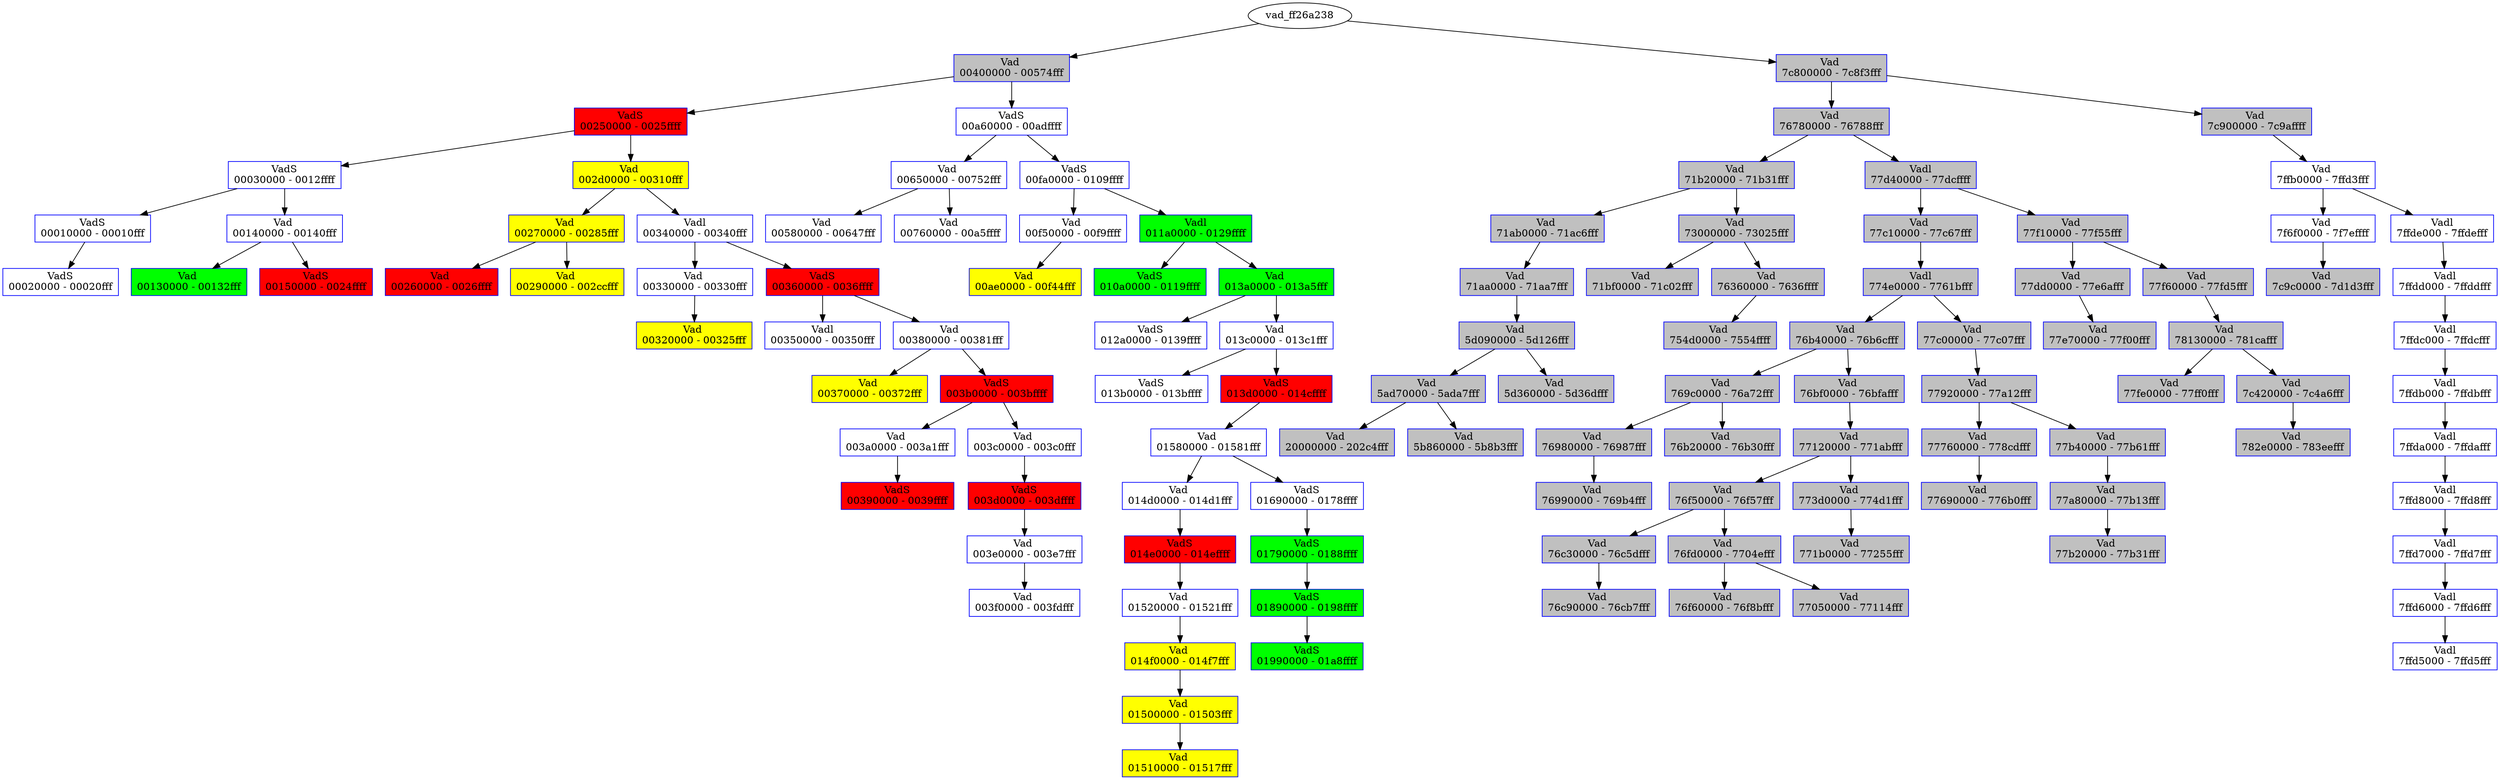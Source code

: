 /* Pid:    452 */
digraph processtree {
graph [rankdir = "TB"];
vad_ff26a238 -> vad_ff134578
vad_ff134578 [label = "{ Vad \n00400000 - 00574fff }"shape = "record" color = "blue" style = "filled" fillcolor = "gray"];
vad_ff134578 -> vad_ff3c8918
vad_ff3c8918 [label = "{ VadS\n00250000 - 0025ffff }"shape = "record" color = "blue" style = "filled" fillcolor = "red"];
vad_ff3c8918 -> vad_80f278a8
vad_80f278a8 [label = "{ VadS\n00030000 - 0012ffff }"shape = "record" color = "blue" style = "filled" fillcolor = "white"];
vad_80f278a8 -> vad_ff225628
vad_ff225628 [label = "{ VadS\n00010000 - 00010fff }"shape = "record" color = "blue" style = "filled" fillcolor = "white"];
vad_ff225628 -> vad_ff208398
vad_ff208398 [label = "{ VadS\n00020000 - 00020fff }"shape = "record" color = "blue" style = "filled" fillcolor = "white"];
vad_80f278a8 -> vad_ff136568
vad_ff136568 [label = "{ Vad \n00140000 - 00140fff }"shape = "record" color = "blue" style = "filled" fillcolor = "white"];
vad_ff136568 -> vad_ff136a90
vad_ff136a90 [label = "{ Vad \n00130000 - 00132fff }"shape = "record" color = "blue" style = "filled" fillcolor = "green"];
vad_ff136568 -> vad_80fee468
vad_80fee468 [label = "{ VadS\n00150000 - 0024ffff }"shape = "record" color = "blue" style = "filled" fillcolor = "red"];
vad_ff3c8918 -> vad_80ffdee0
vad_80ffdee0 [label = "{ Vad \n002d0000 - 00310fff }"shape = "record" color = "blue" style = "filled" fillcolor = "yellow"];
vad_80ffdee0 -> vad_ff2a0f08
vad_ff2a0f08 [label = "{ Vad \n00270000 - 00285fff }"shape = "record" color = "blue" style = "filled" fillcolor = "yellow"];
vad_ff2a0f08 -> vad_ff13aab8
vad_ff13aab8 [label = "{ Vad \n00260000 - 0026ffff }"shape = "record" color = "blue" style = "filled" fillcolor = "red"];
vad_ff2a0f08 -> vad_ff1f9e80
vad_ff1f9e80 [label = "{ Vad \n00290000 - 002ccfff }"shape = "record" color = "blue" style = "filled" fillcolor = "yellow"];
vad_80ffdee0 -> vad_ff274680
vad_ff274680 [label = "{ Vadl\n00340000 - 00340fff }"shape = "record" color = "blue" style = "filled" fillcolor = "white"];
vad_ff274680 -> vad_80f73d48
vad_80f73d48 [label = "{ Vad \n00330000 - 00330fff }"shape = "record" color = "blue" style = "filled" fillcolor = "white"];
vad_80f73d48 -> vad_ff23f050
vad_ff23f050 [label = "{ Vad \n00320000 - 00325fff }"shape = "record" color = "blue" style = "filled" fillcolor = "yellow"];
vad_ff274680 -> vad_80f4a970
vad_80f4a970 [label = "{ VadS\n00360000 - 0036ffff }"shape = "record" color = "blue" style = "filled" fillcolor = "red"];
vad_80f4a970 -> vad_ff282758
vad_ff282758 [label = "{ Vadl\n00350000 - 00350fff }"shape = "record" color = "blue" style = "filled" fillcolor = "white"];
vad_80f4a970 -> vad_ff13a878
vad_ff13a878 [label = "{ Vad \n00380000 - 00381fff }"shape = "record" color = "blue" style = "filled" fillcolor = "white"];
vad_ff13a878 -> vad_ff2063d0
vad_ff2063d0 [label = "{ Vad \n00370000 - 00372fff }"shape = "record" color = "blue" style = "filled" fillcolor = "yellow"];
vad_ff13a878 -> vad_80fa6790
vad_80fa6790 [label = "{ VadS\n003b0000 - 003bffff }"shape = "record" color = "blue" style = "filled" fillcolor = "red"];
vad_80fa6790 -> vad_ff13a848
vad_ff13a848 [label = "{ Vad \n003a0000 - 003a1fff }"shape = "record" color = "blue" style = "filled" fillcolor = "white"];
vad_ff13a848 -> vad_810274d0
vad_810274d0 [label = "{ VadS\n00390000 - 0039ffff }"shape = "record" color = "blue" style = "filled" fillcolor = "red"];
vad_80fa6790 -> vad_ff13a7c0
vad_ff13a7c0 [label = "{ Vad \n003c0000 - 003c0fff }"shape = "record" color = "blue" style = "filled" fillcolor = "white"];
vad_ff13a7c0 -> vad_ff3c9950
vad_ff3c9950 [label = "{ VadS\n003d0000 - 003dffff }"shape = "record" color = "blue" style = "filled" fillcolor = "red"];
vad_ff3c9950 -> vad_ff264fa8
vad_ff264fa8 [label = "{ Vad \n003e0000 - 003e7fff }"shape = "record" color = "blue" style = "filled" fillcolor = "white"];
vad_ff264fa8 -> vad_ff29ebe8
vad_ff29ebe8 [label = "{ Vad \n003f0000 - 003fdfff }"shape = "record" color = "blue" style = "filled" fillcolor = "white"];
vad_ff134578 -> vad_80f4d1d0
vad_80f4d1d0 [label = "{ VadS\n00a60000 - 00adffff }"shape = "record" color = "blue" style = "filled" fillcolor = "white"];
vad_80f4d1d0 -> vad_ff13b008
vad_ff13b008 [label = "{ Vad \n00650000 - 00752fff }"shape = "record" color = "blue" style = "filled" fillcolor = "white"];
vad_ff13b008 -> vad_ff13bfd8
vad_ff13bfd8 [label = "{ Vad \n00580000 - 00647fff }"shape = "record" color = "blue" style = "filled" fillcolor = "white"];
vad_ff13b008 -> vad_ff13bc80
vad_ff13bc80 [label = "{ Vad \n00760000 - 00a5ffff }"shape = "record" color = "blue" style = "filled" fillcolor = "white"];
vad_80f4d1d0 -> vad_80ff7a50
vad_80ff7a50 [label = "{ VadS\n00fa0000 - 0109ffff }"shape = "record" color = "blue" style = "filled" fillcolor = "white"];
vad_80ff7a50 -> vad_ff126c58
vad_ff126c58 [label = "{ Vad \n00f50000 - 00f9ffff }"shape = "record" color = "blue" style = "filled" fillcolor = "white"];
vad_ff126c58 -> vad_ff13bbc0
vad_ff13bbc0 [label = "{ Vad \n00ae0000 - 00f44fff }"shape = "record" color = "blue" style = "filled" fillcolor = "yellow"];
vad_80ff7a50 -> vad_ff23bc30
vad_ff23bc30 [label = "{ Vadl\n011a0000 - 0129ffff }"shape = "record" color = "blue" style = "filled" fillcolor = "green"];
vad_ff23bc30 -> vad_ff367d80
vad_ff367d80 [label = "{ VadS\n010a0000 - 0119ffff }"shape = "record" color = "blue" style = "filled" fillcolor = "green"];
vad_ff23bc30 -> vad_ff276a80
vad_ff276a80 [label = "{ Vad \n013a0000 - 013a5fff }"shape = "record" color = "blue" style = "filled" fillcolor = "green"];
vad_ff276a80 -> vad_80fb24d8
vad_80fb24d8 [label = "{ VadS\n012a0000 - 0139ffff }"shape = "record" color = "blue" style = "filled" fillcolor = "white"];
vad_ff276a80 -> vad_80f176d8
vad_80f176d8 [label = "{ Vad \n013c0000 - 013c1fff }"shape = "record" color = "blue" style = "filled" fillcolor = "white"];
vad_80f176d8 -> vad_80fb00f8
vad_80fb00f8 [label = "{ VadS\n013b0000 - 013bffff }"shape = "record" color = "blue" style = "filled" fillcolor = "white"];
vad_80f176d8 -> vad_ff355978
vad_ff355978 [label = "{ VadS\n013d0000 - 014cffff }"shape = "record" color = "blue" style = "filled" fillcolor = "red"];
vad_ff355978 -> vad_80fd1418
vad_80fd1418 [label = "{ Vad \n01580000 - 01581fff }"shape = "record" color = "blue" style = "filled" fillcolor = "white"];
vad_80fd1418 -> vad_ff26db18
vad_ff26db18 [label = "{ Vad \n014d0000 - 014d1fff }"shape = "record" color = "blue" style = "filled" fillcolor = "white"];
vad_ff26db18 -> vad_8105a408
vad_8105a408 [label = "{ VadS\n014e0000 - 014effff }"shape = "record" color = "blue" style = "filled" fillcolor = "red"];
vad_8105a408 -> vad_ff1ea868
vad_ff1ea868 [label = "{ Vad \n01520000 - 01521fff }"shape = "record" color = "blue" style = "filled" fillcolor = "white"];
vad_ff1ea868 -> vad_ff2127b8
vad_ff2127b8 [label = "{ Vad \n014f0000 - 014f7fff }"shape = "record" color = "blue" style = "filled" fillcolor = "yellow"];
vad_ff2127b8 -> vad_ff291258
vad_ff291258 [label = "{ Vad \n01500000 - 01503fff }"shape = "record" color = "blue" style = "filled" fillcolor = "yellow"];
vad_ff291258 -> vad_ff229ad8
vad_ff229ad8 [label = "{ Vad \n01510000 - 01517fff }"shape = "record" color = "blue" style = "filled" fillcolor = "yellow"];
vad_80fd1418 -> vad_ff2328b8
vad_ff2328b8 [label = "{ VadS\n01690000 - 0178ffff }"shape = "record" color = "blue" style = "filled" fillcolor = "white"];
vad_ff2328b8 -> vad_80f73630
vad_80f73630 [label = "{ VadS\n01790000 - 0188ffff }"shape = "record" color = "blue" style = "filled" fillcolor = "green"];
vad_80f73630 -> vad_81045408
vad_81045408 [label = "{ VadS\n01890000 - 0198ffff }"shape = "record" color = "blue" style = "filled" fillcolor = "green"];
vad_81045408 -> vad_80f78c10
vad_80f78c10 [label = "{ VadS\n01990000 - 01a8ffff }"shape = "record" color = "blue" style = "filled" fillcolor = "green"];
vad_ff26a238 -> vad_ff208b30
vad_ff208b30 [label = "{ Vad \n7c800000 - 7c8f3fff }"shape = "record" color = "blue" style = "filled" fillcolor = "gray"];
vad_ff208b30 -> vad_ff20e610
vad_ff20e610 [label = "{ Vad \n76780000 - 76788fff }"shape = "record" color = "blue" style = "filled" fillcolor = "gray"];
vad_ff20e610 -> vad_ff13e750
vad_ff13e750 [label = "{ Vad \n71b20000 - 71b31fff }"shape = "record" color = "blue" style = "filled" fillcolor = "gray"];
vad_ff13e750 -> vad_ff13a8a8
vad_ff13a8a8 [label = "{ Vad \n71ab0000 - 71ac6fff }"shape = "record" color = "blue" style = "filled" fillcolor = "gray"];
vad_ff13a8a8 -> vad_80fd0460
vad_80fd0460 [label = "{ Vad \n71aa0000 - 71aa7fff }"shape = "record" color = "blue" style = "filled" fillcolor = "gray"];
vad_80fd0460 -> vad_ff13a298
vad_ff13a298 [label = "{ Vad \n5d090000 - 5d126fff }"shape = "record" color = "blue" style = "filled" fillcolor = "gray"];
vad_ff13a298 -> vad_ff13bbf0
vad_ff13bbf0 [label = "{ Vad \n5ad70000 - 5ada7fff }"shape = "record" color = "blue" style = "filled" fillcolor = "gray"];
vad_ff13bbf0 -> vad_ff2290d0
vad_ff2290d0 [label = "{ Vad \n20000000 - 202c4fff }"shape = "record" color = "blue" style = "filled" fillcolor = "gray"];
vad_ff13bbf0 -> vad_80f19148
vad_80f19148 [label = "{ Vad \n5b860000 - 5b8b3fff }"shape = "record" color = "blue" style = "filled" fillcolor = "gray"];
vad_ff13a298 -> vad_ff13bb60
vad_ff13bb60 [label = "{ Vad \n5d360000 - 5d36dfff }"shape = "record" color = "blue" style = "filled" fillcolor = "gray"];
vad_ff13e750 -> vad_ff13c690
vad_ff13c690 [label = "{ Vad \n73000000 - 73025fff }"shape = "record" color = "blue" style = "filled" fillcolor = "gray"];
vad_ff13c690 -> vad_ff12bfa8
vad_ff12bfa8 [label = "{ Vad \n71bf0000 - 71c02fff }"shape = "record" color = "blue" style = "filled" fillcolor = "gray"];
vad_ff13c690 -> vad_ff13aae8
vad_ff13aae8 [label = "{ Vad \n76360000 - 7636ffff }"shape = "record" color = "blue" style = "filled" fillcolor = "gray"];
vad_ff13aae8 -> vad_80f95af0
vad_80f95af0 [label = "{ Vad \n754d0000 - 7554ffff }"shape = "record" color = "blue" style = "filled" fillcolor = "gray"];
vad_ff20e610 -> vad_ff274ed0
vad_ff274ed0 [label = "{ Vadl\n77d40000 - 77dcffff }"shape = "record" color = "blue" style = "filled" fillcolor = "gray"];
vad_ff274ed0 -> vad_ff212748
vad_ff212748 [label = "{ Vad \n77c10000 - 77c67fff }"shape = "record" color = "blue" style = "filled" fillcolor = "gray"];
vad_ff212748 -> vad_80ef6380
vad_80ef6380 [label = "{ Vadl\n774e0000 - 7761bfff }"shape = "record" color = "blue" style = "filled" fillcolor = "gray"];
vad_80ef6380 -> vad_ff39ef50
vad_ff39ef50 [label = "{ Vad \n76b40000 - 76b6cfff }"shape = "record" color = "blue" style = "filled" fillcolor = "gray"];
vad_ff39ef50 -> vad_80f5b1c8
vad_80f5b1c8 [label = "{ Vad \n769c0000 - 76a72fff }"shape = "record" color = "blue" style = "filled" fillcolor = "gray"];
vad_80f5b1c8 -> vad_80f99738
vad_80f99738 [label = "{ Vad \n76980000 - 76987fff }"shape = "record" color = "blue" style = "filled" fillcolor = "gray"];
vad_80f99738 -> vad_ff392540
vad_ff392540 [label = "{ Vad \n76990000 - 769b4fff }"shape = "record" color = "blue" style = "filled" fillcolor = "gray"];
vad_80f5b1c8 -> vad_80f97bc8
vad_80f97bc8 [label = "{ Vad \n76b20000 - 76b30fff }"shape = "record" color = "blue" style = "filled" fillcolor = "gray"];
vad_ff39ef50 -> vad_80f05150
vad_80f05150 [label = "{ Vad \n76bf0000 - 76bfafff }"shape = "record" color = "blue" style = "filled" fillcolor = "gray"];
vad_80f05150 -> vad_ff13d2b0
vad_ff13d2b0 [label = "{ Vad \n77120000 - 771abfff }"shape = "record" color = "blue" style = "filled" fillcolor = "gray"];
vad_ff13d2b0 -> vad_ff126bf8
vad_ff126bf8 [label = "{ Vad \n76f50000 - 76f57fff }"shape = "record" color = "blue" style = "filled" fillcolor = "gray"];
vad_ff126bf8 -> vad_80fd95c0
vad_80fd95c0 [label = "{ Vad \n76c30000 - 76c5dfff }"shape = "record" color = "blue" style = "filled" fillcolor = "gray"];
vad_80fd95c0 -> vad_80f178f0
vad_80f178f0 [label = "{ Vad \n76c90000 - 76cb7fff }"shape = "record" color = "blue" style = "filled" fillcolor = "gray"];
vad_ff126bf8 -> vad_80fcace0
vad_80fcace0 [label = "{ Vad \n76fd0000 - 7704efff }"shape = "record" color = "blue" style = "filled" fillcolor = "gray"];
vad_80fcace0 -> vad_80f94280
vad_80f94280 [label = "{ Vad \n76f60000 - 76f8bfff }"shape = "record" color = "blue" style = "filled" fillcolor = "gray"];
vad_80fcace0 -> vad_80fd1b68
vad_80fd1b68 [label = "{ Vad \n77050000 - 77114fff }"shape = "record" color = "blue" style = "filled" fillcolor = "gray"];
vad_ff13d2b0 -> vad_ff13bc50
vad_ff13bc50 [label = "{ Vad \n773d0000 - 774d1fff }"shape = "record" color = "blue" style = "filled" fillcolor = "gray"];
vad_ff13bc50 -> vad_ff29ec18
vad_ff29ec18 [label = "{ Vad \n771b0000 - 77255fff }"shape = "record" color = "blue" style = "filled" fillcolor = "gray"];
vad_80ef6380 -> vad_ff206140
vad_ff206140 [label = "{ Vad \n77c00000 - 77c07fff }"shape = "record" color = "blue" style = "filled" fillcolor = "gray"];
vad_ff206140 -> vad_ff13bad0
vad_ff13bad0 [label = "{ Vad \n77920000 - 77a12fff }"shape = "record" color = "blue" style = "filled" fillcolor = "gray"];
vad_ff13bad0 -> vad_80fd93a8
vad_80fd93a8 [label = "{ Vad \n77760000 - 778cdfff }"shape = "record" color = "blue" style = "filled" fillcolor = "gray"];
vad_80fd93a8 -> vad_ff2a0ed8
vad_ff2a0ed8 [label = "{ Vad \n77690000 - 776b0fff }"shape = "record" color = "blue" style = "filled" fillcolor = "gray"];
vad_ff13bad0 -> vad_ff36c450
vad_ff36c450 [label = "{ Vad \n77b40000 - 77b61fff }"shape = "record" color = "blue" style = "filled" fillcolor = "gray"];
vad_ff36c450 -> vad_80f97248
vad_80f97248 [label = "{ Vad \n77a80000 - 77b13fff }"shape = "record" color = "blue" style = "filled" fillcolor = "gray"];
vad_80f97248 -> vad_ff392660
vad_ff392660 [label = "{ Vad \n77b20000 - 77b31fff }"shape = "record" color = "blue" style = "filled" fillcolor = "gray"];
vad_ff274ed0 -> vad_ff20e640
vad_ff20e640 [label = "{ Vad \n77f10000 - 77f55fff }"shape = "record" color = "blue" style = "filled" fillcolor = "gray"];
vad_ff20e640 -> vad_80f27578
vad_80f27578 [label = "{ Vad \n77dd0000 - 77e6afff }"shape = "record" color = "blue" style = "filled" fillcolor = "gray"];
vad_80f27578 -> vad_81003eb0
vad_81003eb0 [label = "{ Vad \n77e70000 - 77f00fff }"shape = "record" color = "blue" style = "filled" fillcolor = "gray"];
vad_ff20e640 -> vad_80f64420
vad_80f64420 [label = "{ Vad \n77f60000 - 77fd5fff }"shape = "record" color = "blue" style = "filled" fillcolor = "gray"];
vad_80f64420 -> vad_ff215f70
vad_ff215f70 [label = "{ Vad \n78130000 - 781cafff }"shape = "record" color = "blue" style = "filled" fillcolor = "gray"];
vad_ff215f70 -> vad_ff2122b0
vad_ff2122b0 [label = "{ Vad \n77fe0000 - 77ff0fff }"shape = "record" color = "blue" style = "filled" fillcolor = "gray"];
vad_ff215f70 -> vad_80f5b518
vad_80f5b518 [label = "{ Vad \n7c420000 - 7c4a6fff }"shape = "record" color = "blue" style = "filled" fillcolor = "gray"];
vad_80f5b518 -> vad_ff13c660
vad_ff13c660 [label = "{ Vad \n782e0000 - 783eefff }"shape = "record" color = "blue" style = "filled" fillcolor = "gray"];
vad_ff208b30 -> vad_ff264f78
vad_ff264f78 [label = "{ Vad \n7c900000 - 7c9affff }"shape = "record" color = "blue" style = "filled" fillcolor = "gray"];
vad_ff264f78 -> vad_ff135c58
vad_ff135c58 [label = "{ Vad \n7ffb0000 - 7ffd3fff }"shape = "record" color = "blue" style = "filled" fillcolor = "white"];
vad_ff135c58 -> vad_ff2065e0
vad_ff2065e0 [label = "{ Vad \n7f6f0000 - 7f7effff }"shape = "record" color = "blue" style = "filled" fillcolor = "white"];
vad_ff2065e0 -> vad_ff265040
vad_ff265040 [label = "{ Vad \n7c9c0000 - 7d1d3fff }"shape = "record" color = "blue" style = "filled" fillcolor = "gray"];
vad_ff135c58 -> vad_ff21c508
vad_ff21c508 [label = "{ Vadl\n7ffde000 - 7ffdefff }"shape = "record" color = "blue" style = "filled" fillcolor = "white"];
vad_ff21c508 -> vad_80fcb5d0
vad_80fcb5d0 [label = "{ Vadl\n7ffdd000 - 7ffddfff }"shape = "record" color = "blue" style = "filled" fillcolor = "white"];
vad_80fcb5d0 -> vad_ff260678
vad_ff260678 [label = "{ Vadl\n7ffdc000 - 7ffdcfff }"shape = "record" color = "blue" style = "filled" fillcolor = "white"];
vad_ff260678 -> vad_ff239a00
vad_ff239a00 [label = "{ Vadl\n7ffdb000 - 7ffdbfff }"shape = "record" color = "blue" style = "filled" fillcolor = "white"];
vad_ff239a00 -> vad_ff36cae0
vad_ff36cae0 [label = "{ Vadl\n7ffda000 - 7ffdafff }"shape = "record" color = "blue" style = "filled" fillcolor = "white"];
vad_ff36cae0 -> vad_ff20a0b8
vad_ff20a0b8 [label = "{ Vadl\n7ffd8000 - 7ffd8fff }"shape = "record" color = "blue" style = "filled" fillcolor = "white"];
vad_ff20a0b8 -> vad_ff1db1f0
vad_ff1db1f0 [label = "{ Vadl\n7ffd7000 - 7ffd7fff }"shape = "record" color = "blue" style = "filled" fillcolor = "white"];
vad_ff1db1f0 -> vad_ff212a98
vad_ff212a98 [label = "{ Vadl\n7ffd6000 - 7ffd6fff }"shape = "record" color = "blue" style = "filled" fillcolor = "white"];
vad_ff212a98 -> vad_80f5cee8
vad_80f5cee8 [label = "{ Vadl\n7ffd5000 - 7ffd5fff }"shape = "record" color = "blue" style = "filled" fillcolor = "white"];
}
